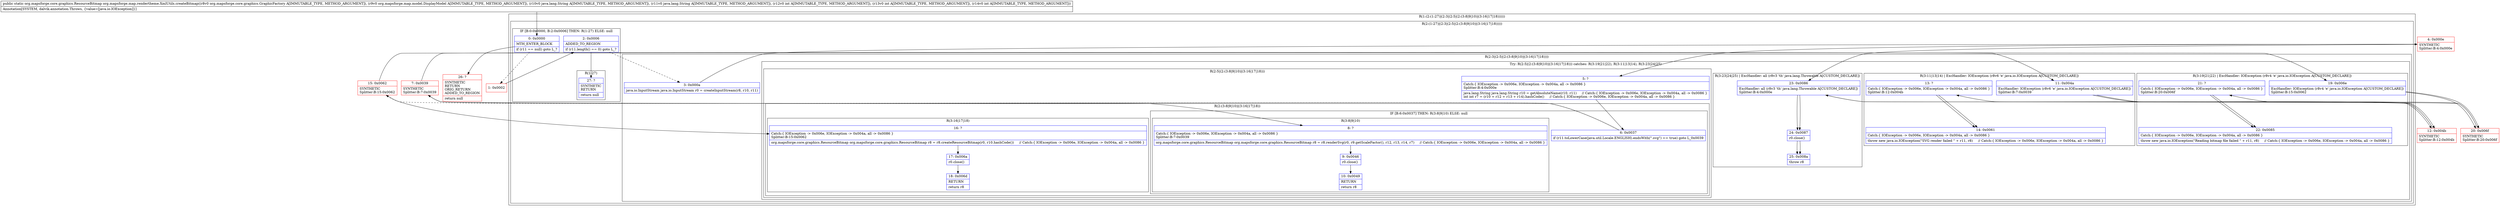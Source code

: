 digraph "CFG fororg.mapsforge.map.rendertheme.XmlUtils.createBitmap(Lorg\/mapsforge\/core\/graphics\/GraphicFactory;Lorg\/mapsforge\/map\/model\/DisplayModel;Ljava\/lang\/String;Ljava\/lang\/String;III)Lorg\/mapsforge\/core\/graphics\/ResourceBitmap;" {
subgraph cluster_Region_788026675 {
label = "R(1:(2:(1:27)|(2:3|(2:5|(2:(3:8|9|10)|(3:16|17|18))))))";
node [shape=record,color=blue];
subgraph cluster_Region_677976402 {
label = "R(2:(1:27)|(2:3|(2:5|(2:(3:8|9|10)|(3:16|17|18)))))";
node [shape=record,color=blue];
subgraph cluster_IfRegion_413945986 {
label = "IF [B:0:0x0000, B:2:0x0006] THEN: R(1:27) ELSE: null";
node [shape=record,color=blue];
Node_0 [shape=record,label="{0\:\ 0x0000|MTH_ENTER_BLOCK\l|if (r11 == null) goto L_?\l}"];
Node_2 [shape=record,label="{2\:\ 0x0006|ADDED_TO_REGION\l|if (r11.length() == 0) goto L_?\l}"];
subgraph cluster_Region_950897416 {
label = "R(1:27)";
node [shape=record,color=blue];
Node_27 [shape=record,label="{27\:\ ?|SYNTHETIC\lRETURN\l|return null\l}"];
}
}
subgraph cluster_Region_1269230529 {
label = "R(2:3|(2:5|(2:(3:8|9|10)|(3:16|17|18))))";
node [shape=record,color=blue];
Node_3 [shape=record,label="{3\:\ 0x000a|java.io.InputStream java.io.InputStream r0 = createInputStream(r8, r10, r11)\l}"];
subgraph cluster_TryCatchRegion_1410334947 {
label = "Try: R(2:5|(2:(3:8|9|10)|(3:16|17|18))) catches: R(3:19|21|22), R(3:11|13|14), R(3:23|24|25)";
node [shape=record,color=blue];
subgraph cluster_Region_1355684046 {
label = "R(2:5|(2:(3:8|9|10)|(3:16|17|18)))";
node [shape=record,color=blue];
Node_5 [shape=record,label="{5\:\ ?|Catch:\{ IOException \-\> 0x006e, IOException \-\> 0x004a, all \-\> 0x0086 \}\lSplitter:B:4:0x000e\l|java.lang.String java.lang.String r10 = getAbsoluteName(r10, r11)     \/\/ Catch:\{ IOException \-\> 0x006e, IOException \-\> 0x004a, all \-\> 0x0086 \}\lint int r7 = (r10 + r12 + r13 + r14).hashCode()     \/\/ Catch:\{ IOException \-\> 0x006e, IOException \-\> 0x004a, all \-\> 0x0086 \}\l}"];
subgraph cluster_Region_877863098 {
label = "R(2:(3:8|9|10)|(3:16|17|18))";
node [shape=record,color=blue];
subgraph cluster_IfRegion_1317101298 {
label = "IF [B:6:0x0037] THEN: R(3:8|9|10) ELSE: null";
node [shape=record,color=blue];
Node_6 [shape=record,label="{6\:\ 0x0037|if (r11.toLowerCase(java.util.Locale.ENGLISH).endsWith(\".svg\") == true) goto L_0x0039\l}"];
subgraph cluster_Region_16344777 {
label = "R(3:8|9|10)";
node [shape=record,color=blue];
Node_8 [shape=record,label="{8\:\ ?|Catch:\{ IOException \-\> 0x006e, IOException \-\> 0x004a, all \-\> 0x0086 \}\lSplitter:B:7:0x0039\l|org.mapsforge.core.graphics.ResourceBitmap org.mapsforge.core.graphics.ResourceBitmap r8 = r8.renderSvg(r0, r9.getScaleFactor(), r12, r13, r14, r7)     \/\/ Catch:\{ IOException \-\> 0x006e, IOException \-\> 0x004a, all \-\> 0x0086 \}\l}"];
Node_9 [shape=record,label="{9\:\ 0x0046|r0.close()\l}"];
Node_10 [shape=record,label="{10\:\ 0x0049|RETURN\l|return r8\l}"];
}
}
subgraph cluster_Region_1751506553 {
label = "R(3:16|17|18)";
node [shape=record,color=blue];
Node_16 [shape=record,label="{16\:\ ?|Catch:\{ IOException \-\> 0x006e, IOException \-\> 0x004a, all \-\> 0x0086 \}\lSplitter:B:15:0x0062\l|org.mapsforge.core.graphics.ResourceBitmap org.mapsforge.core.graphics.ResourceBitmap r8 = r8.createResourceBitmap(r0, r10.hashCode())     \/\/ Catch:\{ IOException \-\> 0x006e, IOException \-\> 0x004a, all \-\> 0x0086 \}\l}"];
Node_17 [shape=record,label="{17\:\ 0x006a|r0.close()\l}"];
Node_18 [shape=record,label="{18\:\ 0x006d|RETURN\l|return r8\l}"];
}
}
}
subgraph cluster_Region_446720481 {
label = "R(3:19|21|22) | ExcHandler: IOException (r8v4 'e' java.io.IOException A[CUSTOM_DECLARE])\l";
node [shape=record,color=blue];
Node_19 [shape=record,label="{19\:\ 0x006e|ExcHandler: IOException (r8v4 'e' java.io.IOException A[CUSTOM_DECLARE])\lSplitter:B:15:0x0062\l}"];
Node_21 [shape=record,label="{21\:\ ?|Catch:\{ IOException \-\> 0x006e, IOException \-\> 0x004a, all \-\> 0x0086 \}\lSplitter:B:20:0x006f\l}"];
Node_22 [shape=record,label="{22\:\ 0x0085|Catch:\{ IOException \-\> 0x006e, IOException \-\> 0x004a, all \-\> 0x0086 \}\l|throw new java.io.IOException(\"Reading bitmap file failed \" + r11, r8)     \/\/ Catch:\{ IOException \-\> 0x006e, IOException \-\> 0x004a, all \-\> 0x0086 \}\l}"];
}
subgraph cluster_Region_1315140942 {
label = "R(3:11|13|14) | ExcHandler: IOException (r8v6 'e' java.io.IOException A[CUSTOM_DECLARE])\l";
node [shape=record,color=blue];
Node_11 [shape=record,label="{11\:\ 0x004a|ExcHandler: IOException (r8v6 'e' java.io.IOException A[CUSTOM_DECLARE])\lSplitter:B:7:0x0039\l}"];
Node_13 [shape=record,label="{13\:\ ?|Catch:\{ IOException \-\> 0x006e, IOException \-\> 0x004a, all \-\> 0x0086 \}\lSplitter:B:12:0x004b\l}"];
Node_14 [shape=record,label="{14\:\ 0x0061|Catch:\{ IOException \-\> 0x006e, IOException \-\> 0x004a, all \-\> 0x0086 \}\l|throw new java.io.IOException(\"SVG render failed \" + r11, r8)     \/\/ Catch:\{ IOException \-\> 0x006e, IOException \-\> 0x004a, all \-\> 0x0086 \}\l}"];
}
subgraph cluster_Region_743048805 {
label = "R(3:23|24|25) | ExcHandler: all (r8v3 'th' java.lang.Throwable A[CUSTOM_DECLARE])\l";
node [shape=record,color=blue];
Node_23 [shape=record,label="{23\:\ 0x0086|ExcHandler: all (r8v3 'th' java.lang.Throwable A[CUSTOM_DECLARE])\lSplitter:B:4:0x000e\l}"];
Node_24 [shape=record,label="{24\:\ 0x0087|r0.close()\l}"];
Node_25 [shape=record,label="{25\:\ 0x008a|throw r8\l}"];
}
}
}
}
}
subgraph cluster_Region_743048805 {
label = "R(3:23|24|25) | ExcHandler: all (r8v3 'th' java.lang.Throwable A[CUSTOM_DECLARE])\l";
node [shape=record,color=blue];
Node_23 [shape=record,label="{23\:\ 0x0086|ExcHandler: all (r8v3 'th' java.lang.Throwable A[CUSTOM_DECLARE])\lSplitter:B:4:0x000e\l}"];
Node_24 [shape=record,label="{24\:\ 0x0087|r0.close()\l}"];
Node_25 [shape=record,label="{25\:\ 0x008a|throw r8\l}"];
}
subgraph cluster_Region_1315140942 {
label = "R(3:11|13|14) | ExcHandler: IOException (r8v6 'e' java.io.IOException A[CUSTOM_DECLARE])\l";
node [shape=record,color=blue];
Node_11 [shape=record,label="{11\:\ 0x004a|ExcHandler: IOException (r8v6 'e' java.io.IOException A[CUSTOM_DECLARE])\lSplitter:B:7:0x0039\l}"];
Node_13 [shape=record,label="{13\:\ ?|Catch:\{ IOException \-\> 0x006e, IOException \-\> 0x004a, all \-\> 0x0086 \}\lSplitter:B:12:0x004b\l}"];
Node_14 [shape=record,label="{14\:\ 0x0061|Catch:\{ IOException \-\> 0x006e, IOException \-\> 0x004a, all \-\> 0x0086 \}\l|throw new java.io.IOException(\"SVG render failed \" + r11, r8)     \/\/ Catch:\{ IOException \-\> 0x006e, IOException \-\> 0x004a, all \-\> 0x0086 \}\l}"];
}
subgraph cluster_Region_446720481 {
label = "R(3:19|21|22) | ExcHandler: IOException (r8v4 'e' java.io.IOException A[CUSTOM_DECLARE])\l";
node [shape=record,color=blue];
Node_19 [shape=record,label="{19\:\ 0x006e|ExcHandler: IOException (r8v4 'e' java.io.IOException A[CUSTOM_DECLARE])\lSplitter:B:15:0x0062\l}"];
Node_21 [shape=record,label="{21\:\ ?|Catch:\{ IOException \-\> 0x006e, IOException \-\> 0x004a, all \-\> 0x0086 \}\lSplitter:B:20:0x006f\l}"];
Node_22 [shape=record,label="{22\:\ 0x0085|Catch:\{ IOException \-\> 0x006e, IOException \-\> 0x004a, all \-\> 0x0086 \}\l|throw new java.io.IOException(\"Reading bitmap file failed \" + r11, r8)     \/\/ Catch:\{ IOException \-\> 0x006e, IOException \-\> 0x004a, all \-\> 0x0086 \}\l}"];
}
Node_1 [shape=record,color=red,label="{1\:\ 0x0002}"];
Node_4 [shape=record,color=red,label="{4\:\ 0x000e|SYNTHETIC\lSplitter:B:4:0x000e\l}"];
Node_7 [shape=record,color=red,label="{7\:\ 0x0039|SYNTHETIC\lSplitter:B:7:0x0039\l}"];
Node_12 [shape=record,color=red,label="{12\:\ 0x004b|SYNTHETIC\lSplitter:B:12:0x004b\l}"];
Node_15 [shape=record,color=red,label="{15\:\ 0x0062|SYNTHETIC\lSplitter:B:15:0x0062\l}"];
Node_20 [shape=record,color=red,label="{20\:\ 0x006f|SYNTHETIC\lSplitter:B:20:0x006f\l}"];
Node_26 [shape=record,color=red,label="{26\:\ ?|SYNTHETIC\lRETURN\lORIG_RETURN\lADDED_TO_REGION\l|return null\l}"];
MethodNode[shape=record,label="{public static org.mapsforge.core.graphics.ResourceBitmap org.mapsforge.map.rendertheme.XmlUtils.createBitmap((r8v0 org.mapsforge.core.graphics.GraphicFactory A[IMMUTABLE_TYPE, METHOD_ARGUMENT]), (r9v0 org.mapsforge.map.model.DisplayModel A[IMMUTABLE_TYPE, METHOD_ARGUMENT]), (r10v0 java.lang.String A[IMMUTABLE_TYPE, METHOD_ARGUMENT]), (r11v0 java.lang.String A[IMMUTABLE_TYPE, METHOD_ARGUMENT]), (r12v0 int A[IMMUTABLE_TYPE, METHOD_ARGUMENT]), (r13v0 int A[IMMUTABLE_TYPE, METHOD_ARGUMENT]), (r14v0 int A[IMMUTABLE_TYPE, METHOD_ARGUMENT]))  | Annotation[SYSTEM, dalvik.annotation.Throws, \{value=[java.io.IOException]\}]\l}"];
MethodNode -> Node_0;
Node_0 -> Node_1[style=dashed];
Node_0 -> Node_26;
Node_2 -> Node_3[style=dashed];
Node_2 -> Node_27;
Node_3 -> Node_4;
Node_5 -> Node_6;
Node_6 -> Node_7;
Node_6 -> Node_15[style=dashed];
Node_8 -> Node_9;
Node_9 -> Node_10;
Node_16 -> Node_17;
Node_17 -> Node_18;
Node_19 -> Node_20;
Node_21 -> Node_22;
Node_11 -> Node_12;
Node_13 -> Node_14;
Node_23 -> Node_24;
Node_24 -> Node_25;
Node_23 -> Node_24;
Node_24 -> Node_25;
Node_11 -> Node_12;
Node_13 -> Node_14;
Node_19 -> Node_20;
Node_21 -> Node_22;
Node_1 -> Node_2;
Node_4 -> Node_5;
Node_4 -> Node_23;
Node_7 -> Node_8;
Node_7 -> Node_11;
Node_12 -> Node_13;
Node_12 -> Node_23;
Node_15 -> Node_16;
Node_15 -> Node_19;
Node_20 -> Node_21;
Node_20 -> Node_23;
}

